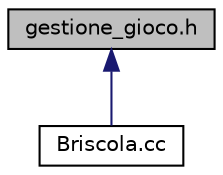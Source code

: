 digraph "gestione_gioco.h"
{
  edge [fontname="Helvetica",fontsize="10",labelfontname="Helvetica",labelfontsize="10"];
  node [fontname="Helvetica",fontsize="10",shape=record];
  Node1 [label="gestione_gioco.h",height=0.2,width=0.4,color="black", fillcolor="grey75", style="filled", fontcolor="black"];
  Node1 -> Node2 [dir="back",color="midnightblue",fontsize="10",style="solid",fontname="Helvetica"];
  Node2 [label="Briscola.cc",height=0.2,width=0.4,color="black", fillcolor="white", style="filled",URL="$Briscola_8cc.html",tooltip="File contenente il modulo Main. "];
}
